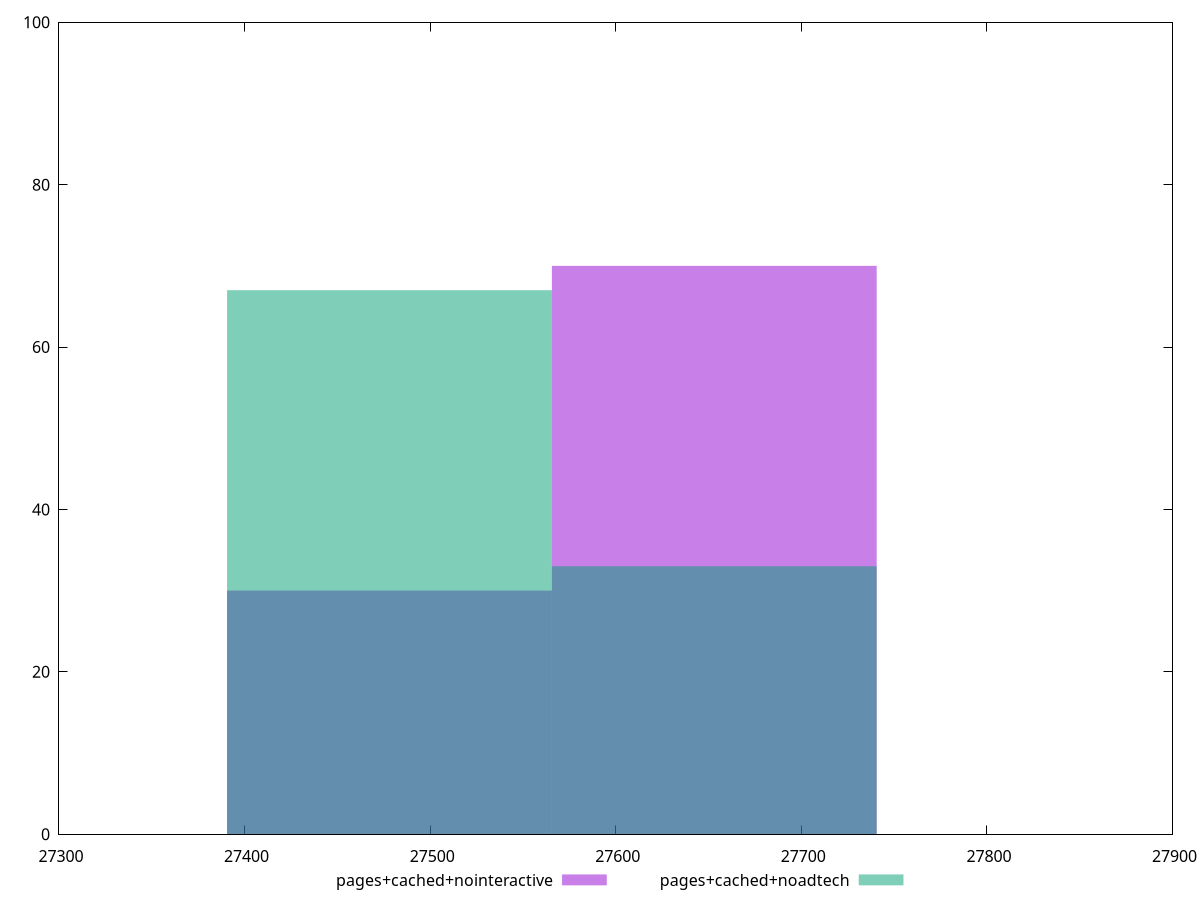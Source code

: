 reset
set terminal svg size 640, 500 enhanced background rgb 'white'
set output "reprap/uses-webp-images/comparison/histogram/3_vs_4.svg"

$pagesCachedNointeractive <<EOF
27478.071309226925 30
27653.090871706077 70
EOF

$pagesCachedNoadtech <<EOF
27653.090871706077 33
27478.071309226925 67
EOF

set key outside below
set boxwidth 175.0195624791524
set yrange [0:100]
set style fill transparent solid 0.5 noborder

plot \
  $pagesCachedNointeractive title "pages+cached+nointeractive" with boxes, \
  $pagesCachedNoadtech title "pages+cached+noadtech" with boxes, \


reset